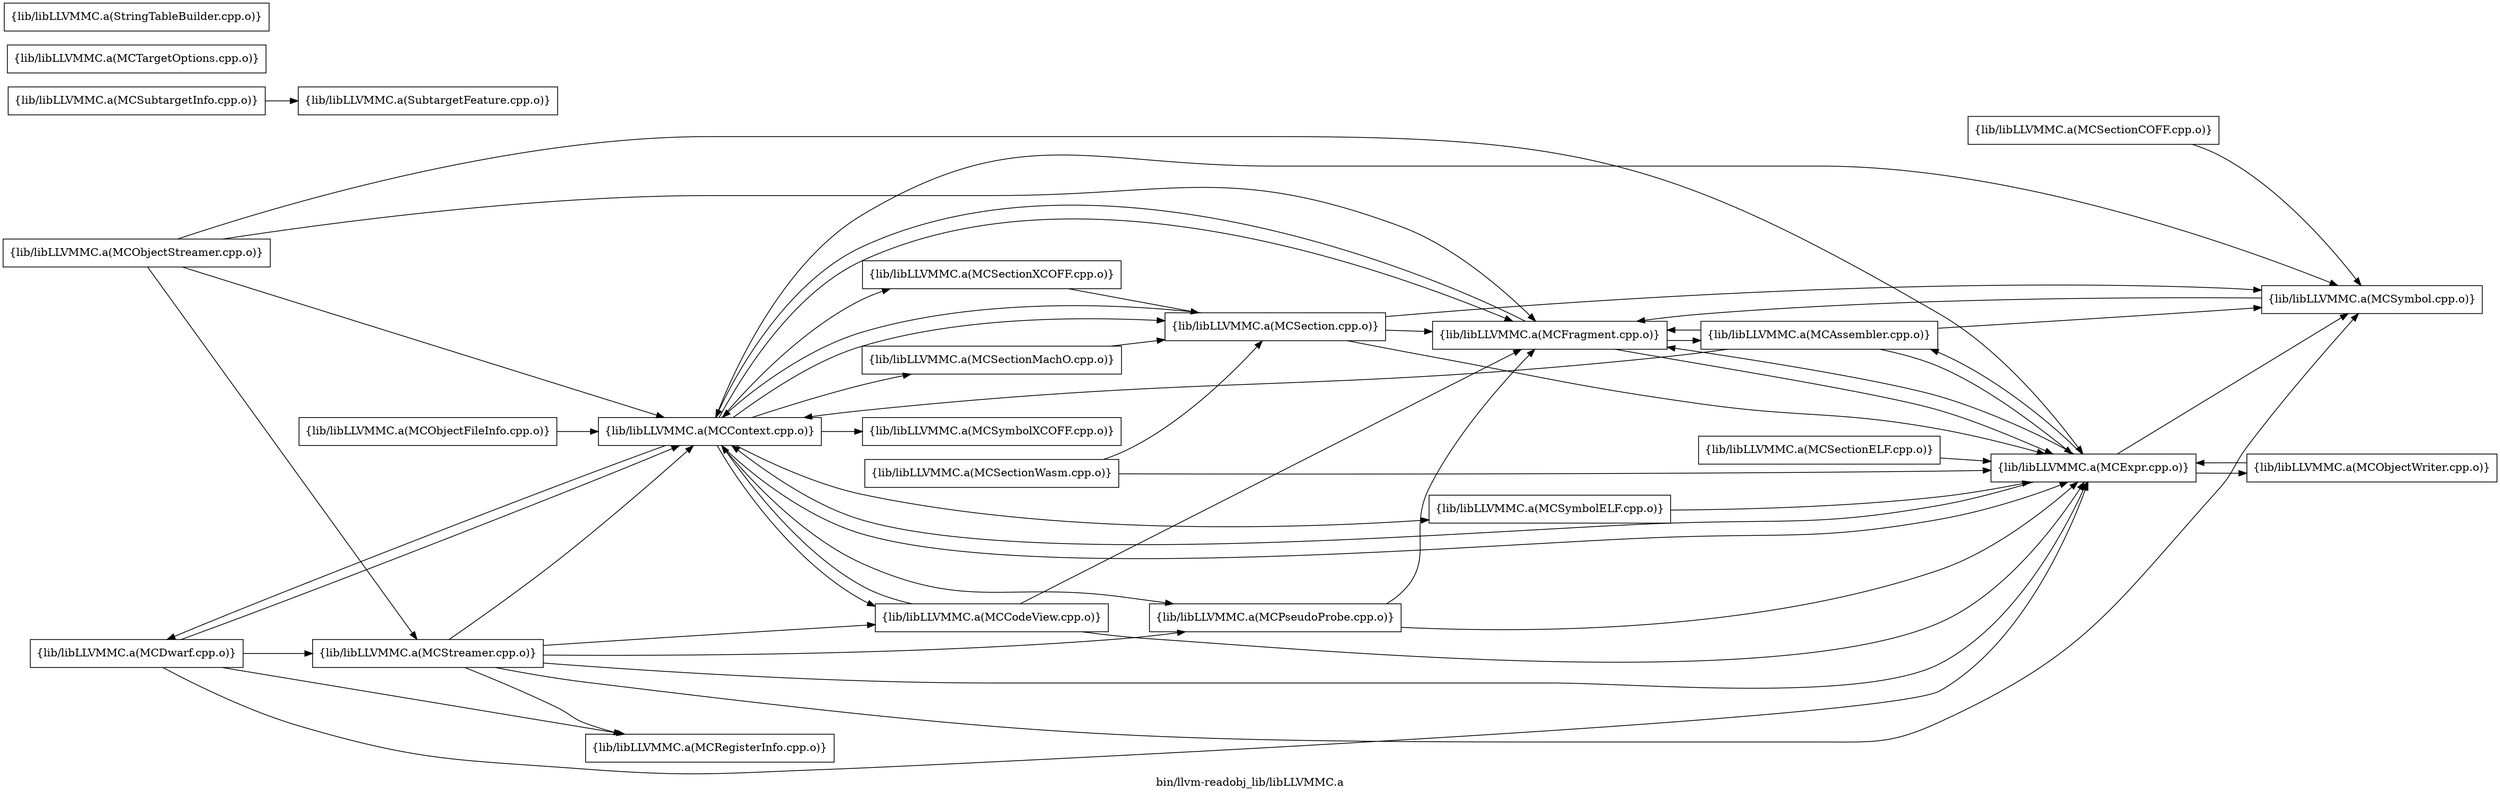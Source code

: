 digraph "bin/llvm-readobj_lib/libLLVMMC.a" {
	label="bin/llvm-readobj_lib/libLLVMMC.a";
	rankdir=LR;

	Node0x564f677f9518 [shape=record,shape=box,group=0,label="{lib/libLLVMMC.a(MCRegisterInfo.cpp.o)}"];
	Node0x564f677f8a78 [shape=record,shape=box,group=0,label="{lib/libLLVMMC.a(SubtargetFeature.cpp.o)}"];
	Node0x564f677fe478 [shape=record,shape=box,group=0,label="{lib/libLLVMMC.a(MCContext.cpp.o)}"];
	Node0x564f677fe478 -> Node0x564f677fa238;
	Node0x564f677fe478 -> Node0x564f677fe1f8;
	Node0x564f677fe478 -> Node0x564f677fd3e8;
	Node0x564f677fe478 -> Node0x564f677f7128;
	Node0x564f677fe478 -> Node0x564f677f9c98;
	Node0x564f677fe478 -> Node0x564f677f7998;
	Node0x564f677fe478 -> Node0x564f677f6548;
	Node0x564f677fe478 -> Node0x564f677f5648;
	Node0x564f677fe478 -> Node0x564f677f73f8;
	Node0x564f677fe478 -> Node0x564f677f5788;
	Node0x564f677fe478 -> Node0x564f677f4f18;
	Node0x564f677f6e58 [shape=record,shape=box,group=0,label="{lib/libLLVMMC.a(MCObjectFileInfo.cpp.o)}"];
	Node0x564f677f6e58 -> Node0x564f677fe478;
	Node0x564f677f5008 [shape=record,shape=box,group=0,label="{lib/libLLVMMC.a(MCStreamer.cpp.o)}"];
	Node0x564f677f5008 -> Node0x564f677fa238;
	Node0x564f677f5008 -> Node0x564f677fe478;
	Node0x564f677f5008 -> Node0x564f677fd3e8;
	Node0x564f677f5008 -> Node0x564f677f9c98;
	Node0x564f677f5008 -> Node0x564f677f9518;
	Node0x564f677f5008 -> Node0x564f677f73f8;
	Node0x564f677f5eb8 [shape=record,shape=box,group=0,label="{lib/libLLVMMC.a(MCTargetOptions.cpp.o)}"];
	Node0x564f677fd3e8 [shape=record,shape=box,group=0,label="{lib/libLLVMMC.a(MCExpr.cpp.o)}"];
	Node0x564f677fd3e8 -> Node0x564f677fe478;
	Node0x564f677fd3e8 -> Node0x564f677fc808;
	Node0x564f677fd3e8 -> Node0x564f677f7128;
	Node0x564f677fd3e8 -> Node0x564f677f9388;
	Node0x564f677fd3e8 -> Node0x564f677f73f8;
	Node0x564f677fa238 [shape=record,shape=box,group=0,label="{lib/libLLVMMC.a(MCCodeView.cpp.o)}"];
	Node0x564f677fa238 -> Node0x564f677fe478;
	Node0x564f677fa238 -> Node0x564f677fd3e8;
	Node0x564f677fa238 -> Node0x564f677f7128;
	Node0x564f677fe1f8 [shape=record,shape=box,group=0,label="{lib/libLLVMMC.a(MCDwarf.cpp.o)}"];
	Node0x564f677fe1f8 -> Node0x564f677fe478;
	Node0x564f677fe1f8 -> Node0x564f677fd3e8;
	Node0x564f677fe1f8 -> Node0x564f677f9518;
	Node0x564f677fe1f8 -> Node0x564f677f5008;
	Node0x564f677f8668 [shape=record,shape=box,group=0,label="{lib/libLLVMMC.a(MCSectionCOFF.cpp.o)}"];
	Node0x564f677f8668 -> Node0x564f677f73f8;
	Node0x564f677f6548 [shape=record,shape=box,group=0,label="{lib/libLLVMMC.a(MCSectionMachO.cpp.o)}"];
	Node0x564f677f6548 -> Node0x564f677f7998;
	Node0x564f677f73f8 [shape=record,shape=box,group=0,label="{lib/libLLVMMC.a(MCSymbol.cpp.o)}"];
	Node0x564f677f73f8 -> Node0x564f677f7128;
	Node0x564f677f7128 [shape=record,shape=box,group=0,label="{lib/libLLVMMC.a(MCFragment.cpp.o)}"];
	Node0x564f677f7128 -> Node0x564f677fe478;
	Node0x564f677f7128 -> Node0x564f677fd3e8;
	Node0x564f677f7128 -> Node0x564f677fc808;
	Node0x564f677f9c98 [shape=record,shape=box,group=0,label="{lib/libLLVMMC.a(MCPseudoProbe.cpp.o)}"];
	Node0x564f677f9c98 -> Node0x564f677fd3e8;
	Node0x564f677f9c98 -> Node0x564f677f7128;
	Node0x564f677f7998 [shape=record,shape=box,group=0,label="{lib/libLLVMMC.a(MCSection.cpp.o)}"];
	Node0x564f677f7998 -> Node0x564f677fe478;
	Node0x564f677f7998 -> Node0x564f677fd3e8;
	Node0x564f677f7998 -> Node0x564f677f7128;
	Node0x564f677f7998 -> Node0x564f677f73f8;
	Node0x564f677f5648 [shape=record,shape=box,group=0,label="{lib/libLLVMMC.a(MCSectionXCOFF.cpp.o)}"];
	Node0x564f677f5648 -> Node0x564f677f7998;
	Node0x564f677f5788 [shape=record,shape=box,group=0,label="{lib/libLLVMMC.a(MCSymbolELF.cpp.o)}"];
	Node0x564f677f5788 -> Node0x564f677fd3e8;
	Node0x564f677f4f18 [shape=record,shape=box,group=0,label="{lib/libLLVMMC.a(MCSymbolXCOFF.cpp.o)}"];
	Node0x564f677fc808 [shape=record,shape=box,group=0,label="{lib/libLLVMMC.a(MCAssembler.cpp.o)}"];
	Node0x564f677fc808 -> Node0x564f677fe478;
	Node0x564f677fc808 -> Node0x564f677fd3e8;
	Node0x564f677fc808 -> Node0x564f677f7128;
	Node0x564f677fc808 -> Node0x564f677f73f8;
	Node0x564f677f9388 [shape=record,shape=box,group=0,label="{lib/libLLVMMC.a(MCObjectWriter.cpp.o)}"];
	Node0x564f677f9388 -> Node0x564f677fd3e8;
	Node0x564f677f6728 [shape=record,shape=box,group=0,label="{lib/libLLVMMC.a(MCObjectStreamer.cpp.o)}"];
	Node0x564f677f6728 -> Node0x564f677fe478;
	Node0x564f677f6728 -> Node0x564f677fd3e8;
	Node0x564f677f6728 -> Node0x564f677f7128;
	Node0x564f677f6728 -> Node0x564f677f5008;
	Node0x564f677f8168 [shape=record,shape=box,group=0,label="{lib/libLLVMMC.a(MCSectionELF.cpp.o)}"];
	Node0x564f677f8168 -> Node0x564f677fd3e8;
	Node0x564f677f7178 [shape=record,shape=box,group=0,label="{lib/libLLVMMC.a(MCSectionWasm.cpp.o)}"];
	Node0x564f677f7178 -> Node0x564f677fd3e8;
	Node0x564f677f7178 -> Node0x564f677f7998;
	Node0x564f677f5c38 [shape=record,shape=box,group=0,label="{lib/libLLVMMC.a(MCSubtargetInfo.cpp.o)}"];
	Node0x564f677f5c38 -> Node0x564f677f8a78;
	Node0x564f677f9298 [shape=record,shape=box,group=0,label="{lib/libLLVMMC.a(StringTableBuilder.cpp.o)}"];
}
